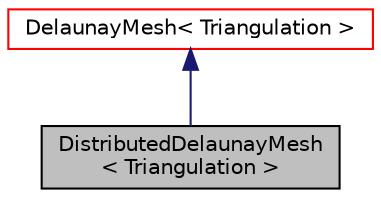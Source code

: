 digraph "DistributedDelaunayMesh&lt; Triangulation &gt;"
{
  bgcolor="transparent";
  edge [fontname="Helvetica",fontsize="10",labelfontname="Helvetica",labelfontsize="10"];
  node [fontname="Helvetica",fontsize="10",shape=record];
  Node1 [label="DistributedDelaunayMesh\l\< Triangulation \>",height=0.2,width=0.4,color="black", fillcolor="grey75", style="filled", fontcolor="black"];
  Node2 -> Node1 [dir="back",color="midnightblue",fontsize="10",style="solid",fontname="Helvetica"];
  Node2 [label="DelaunayMesh\< Triangulation \>",height=0.2,width=0.4,color="red",URL="$a00514.html",tooltip="The vertex and cell classes must have an index defined. "];
}
